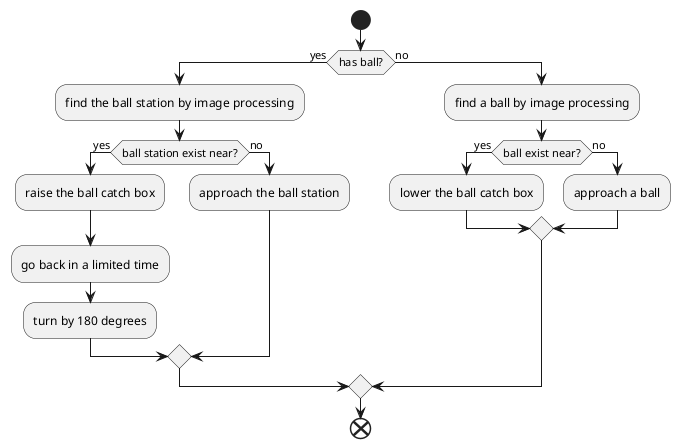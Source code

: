 
@startuml system_activity
start
if (has ball?) then (yes)
  :find the ball station by image processing;
  if (ball station exist near?) then (yes)
    :raise the ball catch box;
    :go back in a limited time;
    :turn by 180 degrees;
  else (no)
    :approach the ball station;
  endif
else (no)
  :find a ball by image processing;
  if (ball exist near?) then (yes)
    :lower the ball catch box;
  else (no)
    :approach a ball;
  endif
endif
end
@enduml